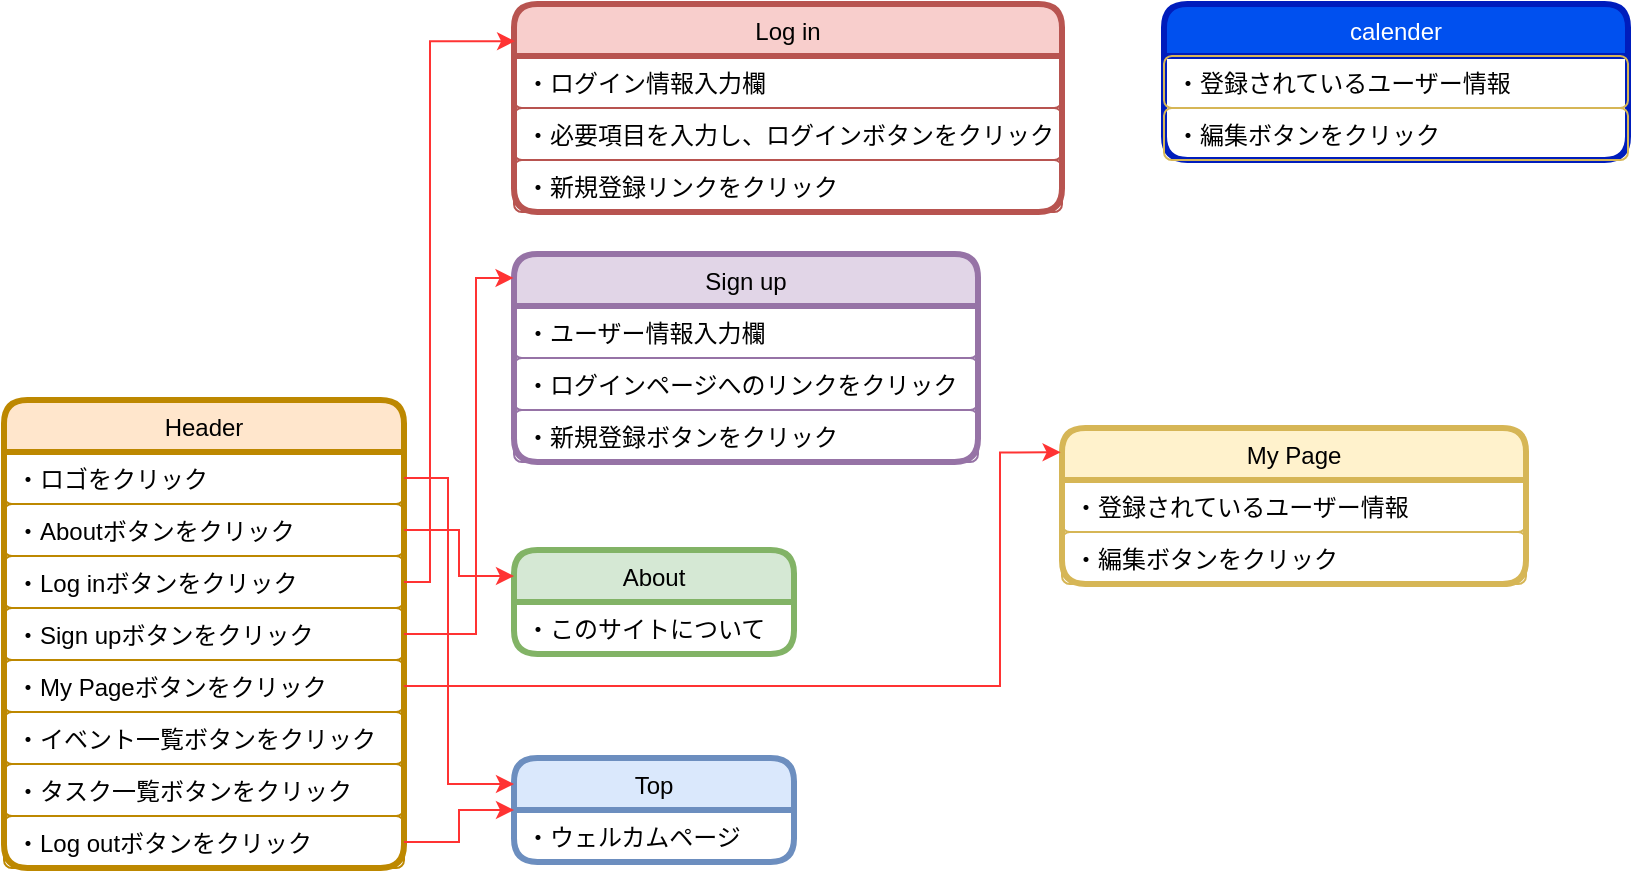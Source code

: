 <mxfile>
    <diagram id="Qnd2GNUHv-fDcFbU8rVS" name="ページ1">
        <mxGraphModel dx="990" dy="614" grid="0" gridSize="10" guides="1" tooltips="1" connect="1" arrows="1" fold="1" page="1" pageScale="1" pageWidth="1169" pageHeight="827" background="#ffffff" math="0" shadow="0">
            <root>
                <mxCell id="7RXzzW3xQ9l9ULZc5Kob-0"/>
                <mxCell id="7RXzzW3xQ9l9ULZc5Kob-1" parent="7RXzzW3xQ9l9ULZc5Kob-0"/>
                <mxCell id="NTu9omubN2moPuGAKBJW-5" value="Header" style="swimlane;fontStyle=0;childLayout=stackLayout;horizontal=1;startSize=26;horizontalStack=0;resizeParent=1;resizeParentMax=0;resizeLast=0;collapsible=1;marginBottom=0;fillColor=#ffe6cc;strokeColor=#BD8800;strokeWidth=3;rounded=1;fontColor=#000000;" parent="7RXzzW3xQ9l9ULZc5Kob-1" vertex="1">
                    <mxGeometry x="24" y="211" width="200" height="234" as="geometry"/>
                </mxCell>
                <mxCell id="NTu9omubN2moPuGAKBJW-6" value="・ロゴをクリック" style="text;fillColor=none;align=left;verticalAlign=top;spacingLeft=4;spacingRight=4;overflow=hidden;rotatable=0;points=[[0,0.5],[1,0.5]];portConstraint=eastwest;perimeterSpacing=0;strokeWidth=1;rounded=1;glass=0;sketch=0;fontColor=#000000;labelBorderColor=none;strokeColor=#BD8800;" parent="NTu9omubN2moPuGAKBJW-5" vertex="1">
                    <mxGeometry y="26" width="200" height="26" as="geometry"/>
                </mxCell>
                <mxCell id="NTu9omubN2moPuGAKBJW-7" value="・Aboutボタンをクリック" style="text;strokeColor=#BD8800;fillColor=none;align=left;verticalAlign=top;spacingLeft=4;spacingRight=4;overflow=hidden;rotatable=0;points=[[0,0.5],[1,0.5]];portConstraint=eastwest;rounded=1;fontColor=#000000;" parent="NTu9omubN2moPuGAKBJW-5" vertex="1">
                    <mxGeometry y="52" width="200" height="26" as="geometry"/>
                </mxCell>
                <mxCell id="NTu9omubN2moPuGAKBJW-8" value="・Log inボタンをクリック" style="text;fillColor=none;align=left;verticalAlign=top;spacingLeft=4;spacingRight=4;overflow=hidden;rotatable=0;points=[[0,0.5],[1,0.5]];portConstraint=eastwest;rounded=1;fontColor=#000000;strokeColor=#BD8800;" parent="NTu9omubN2moPuGAKBJW-5" vertex="1">
                    <mxGeometry y="78" width="200" height="26" as="geometry"/>
                </mxCell>
                <mxCell id="4" value="・Sign upボタンをクリック" style="text;fillColor=none;align=left;verticalAlign=top;spacingLeft=4;spacingRight=4;overflow=hidden;rotatable=0;points=[[0,0.5],[1,0.5]];portConstraint=eastwest;rounded=1;fontColor=#000000;strokeColor=#BD8800;" parent="NTu9omubN2moPuGAKBJW-5" vertex="1">
                    <mxGeometry y="104" width="200" height="26" as="geometry"/>
                </mxCell>
                <mxCell id="5" value="・My Pageボタンをクリック" style="text;fillColor=none;align=left;verticalAlign=top;spacingLeft=4;spacingRight=4;overflow=hidden;rotatable=0;points=[[0,0.5],[1,0.5]];portConstraint=eastwest;rounded=1;fontColor=#000000;strokeColor=#BD8800;" parent="NTu9omubN2moPuGAKBJW-5" vertex="1">
                    <mxGeometry y="130" width="200" height="26" as="geometry"/>
                </mxCell>
                <mxCell id="6" value="・イベント一覧ボタンをクリック" style="text;fillColor=none;align=left;verticalAlign=top;spacingLeft=4;spacingRight=4;overflow=hidden;rotatable=0;points=[[0,0.5],[1,0.5]];portConstraint=eastwest;rounded=1;fontColor=#000000;strokeColor=#BD8800;" parent="NTu9omubN2moPuGAKBJW-5" vertex="1">
                    <mxGeometry y="156" width="200" height="26" as="geometry"/>
                </mxCell>
                <mxCell id="7" value="・タスク一覧ボタンをクリック" style="text;fillColor=none;align=left;verticalAlign=top;spacingLeft=4;spacingRight=4;overflow=hidden;rotatable=0;points=[[0,0.5],[1,0.5]];portConstraint=eastwest;rounded=1;fontColor=#000000;strokeColor=#BD8800;" parent="NTu9omubN2moPuGAKBJW-5" vertex="1">
                    <mxGeometry y="182" width="200" height="26" as="geometry"/>
                </mxCell>
                <mxCell id="8" value="・Log outボタンをクリック" style="text;fillColor=none;align=left;verticalAlign=top;spacingLeft=4;spacingRight=4;overflow=hidden;rotatable=0;points=[[0,0.5],[1,0.5]];portConstraint=eastwest;rounded=1;fontColor=#000000;strokeColor=#BD8800;" parent="NTu9omubN2moPuGAKBJW-5" vertex="1">
                    <mxGeometry y="208" width="200" height="26" as="geometry"/>
                </mxCell>
                <mxCell id="15" value="Top" style="swimlane;fontStyle=0;childLayout=stackLayout;horizontal=1;startSize=26;fillColor=#dae8fc;horizontalStack=0;resizeParent=1;resizeParentMax=0;resizeLast=0;collapsible=1;marginBottom=0;glass=0;sketch=0;strokeColor=#6c8ebf;rounded=1;fontColor=#000000;strokeWidth=3;" parent="7RXzzW3xQ9l9ULZc5Kob-1" vertex="1">
                    <mxGeometry x="279" y="390" width="140" height="52" as="geometry">
                        <mxRectangle x="277" y="393" width="46" height="26" as="alternateBounds"/>
                    </mxGeometry>
                </mxCell>
                <mxCell id="42" value="・ウェルカムページ" style="text;strokeColor=none;fillColor=none;align=left;verticalAlign=top;spacingLeft=4;spacingRight=4;overflow=hidden;rotatable=0;points=[[0,0.5],[1,0.5]];portConstraint=eastwest;rounded=1;glass=0;sketch=0;fontColor=#000000;" parent="15" vertex="1">
                    <mxGeometry y="26" width="140" height="26" as="geometry"/>
                </mxCell>
                <mxCell id="19" style="edgeStyle=orthogonalEdgeStyle;rounded=0;orthogonalLoop=1;jettySize=auto;html=1;exitX=1;exitY=0.5;exitDx=0;exitDy=0;entryX=0;entryY=0.5;entryDx=0;entryDy=0;fontColor=#000000;strokeColor=#FF3333;" parent="7RXzzW3xQ9l9ULZc5Kob-1" source="8" target="15" edge="1">
                    <mxGeometry relative="1" as="geometry"/>
                </mxCell>
                <mxCell id="20" style="edgeStyle=orthogonalEdgeStyle;rounded=0;orthogonalLoop=1;jettySize=auto;html=1;exitX=1;exitY=0.5;exitDx=0;exitDy=0;fontColor=#000000;strokeColor=#FF3333;entryX=0;entryY=0.25;entryDx=0;entryDy=0;" parent="7RXzzW3xQ9l9ULZc5Kob-1" source="NTu9omubN2moPuGAKBJW-6" target="15" edge="1">
                    <mxGeometry relative="1" as="geometry">
                        <mxPoint x="376" y="360" as="targetPoint"/>
                        <Array as="points">
                            <mxPoint x="246" y="250"/>
                            <mxPoint x="246" y="403"/>
                        </Array>
                    </mxGeometry>
                </mxCell>
                <mxCell id="21" value="About" style="swimlane;fontStyle=0;childLayout=stackLayout;horizontal=1;startSize=26;fillColor=#d5e8d4;horizontalStack=0;resizeParent=1;resizeParentMax=0;resizeLast=0;collapsible=1;marginBottom=0;glass=0;sketch=0;strokeColor=#82b366;rounded=1;strokeWidth=3;fontColor=#000000;" parent="7RXzzW3xQ9l9ULZc5Kob-1" vertex="1">
                    <mxGeometry x="279" y="286" width="140" height="52" as="geometry">
                        <mxRectangle x="277" y="393" width="46" height="26" as="alternateBounds"/>
                    </mxGeometry>
                </mxCell>
                <mxCell id="41" value="・このサイトについて" style="text;strokeColor=none;fillColor=none;align=left;verticalAlign=top;spacingLeft=4;spacingRight=4;overflow=hidden;rotatable=0;points=[[0,0.5],[1,0.5]];portConstraint=eastwest;rounded=1;glass=0;sketch=0;fontColor=#000000;" parent="21" vertex="1">
                    <mxGeometry y="26" width="140" height="26" as="geometry"/>
                </mxCell>
                <mxCell id="22" style="edgeStyle=orthogonalEdgeStyle;rounded=0;orthogonalLoop=1;jettySize=auto;html=1;exitX=1;exitY=0.5;exitDx=0;exitDy=0;entryX=0;entryY=0.25;entryDx=0;entryDy=0;fontColor=#000000;strokeColor=#FF3333;" parent="7RXzzW3xQ9l9ULZc5Kob-1" source="NTu9omubN2moPuGAKBJW-7" target="21" edge="1">
                    <mxGeometry relative="1" as="geometry"/>
                </mxCell>
                <mxCell id="26" value="Log in" style="swimlane;fontStyle=0;childLayout=stackLayout;horizontal=1;startSize=26;fillColor=#f8cecc;horizontalStack=0;resizeParent=1;resizeParentMax=0;resizeLast=0;collapsible=1;marginBottom=0;rounded=1;glass=0;sketch=0;strokeWidth=3;fontColor=#000000;strokeColor=#B85450;" parent="7RXzzW3xQ9l9ULZc5Kob-1" vertex="1">
                    <mxGeometry x="279" y="13" width="274" height="104" as="geometry">
                        <mxRectangle x="212" y="53" width="60" height="26" as="alternateBounds"/>
                    </mxGeometry>
                </mxCell>
                <mxCell id="27" value="・ログイン情報入力欄" style="text;fillColor=none;align=left;verticalAlign=top;spacingLeft=4;spacingRight=4;overflow=hidden;rotatable=0;points=[[0,0.5],[1,0.5]];portConstraint=eastwest;fontColor=#000000;strokeColor=#B85450;rounded=1;" parent="26" vertex="1">
                    <mxGeometry y="26" width="274" height="26" as="geometry"/>
                </mxCell>
                <mxCell id="28" value="・必要項目を入力し、ログインボタンをクリック" style="text;fillColor=none;align=left;verticalAlign=top;spacingLeft=4;spacingRight=4;overflow=hidden;rotatable=0;points=[[0,0.5],[1,0.5]];portConstraint=eastwest;fontColor=#000000;strokeColor=#B85450;rounded=1;" parent="26" vertex="1">
                    <mxGeometry y="52" width="274" height="26" as="geometry"/>
                </mxCell>
                <mxCell id="29" value="・新規登録リンクをクリック" style="text;fillColor=none;align=left;verticalAlign=top;spacingLeft=4;spacingRight=4;overflow=hidden;rotatable=0;points=[[0,0.5],[1,0.5]];portConstraint=eastwest;fontColor=#000000;strokeColor=#B85450;rounded=1;" parent="26" vertex="1">
                    <mxGeometry y="78" width="274" height="26" as="geometry"/>
                </mxCell>
                <mxCell id="30" style="edgeStyle=orthogonalEdgeStyle;rounded=0;orthogonalLoop=1;jettySize=auto;html=1;exitX=1;exitY=0.5;exitDx=0;exitDy=0;entryX=0.002;entryY=0.179;entryDx=0;entryDy=0;entryPerimeter=0;fontColor=#000000;strokeColor=#FF3333;" parent="7RXzzW3xQ9l9ULZc5Kob-1" source="NTu9omubN2moPuGAKBJW-8" target="26" edge="1">
                    <mxGeometry relative="1" as="geometry">
                        <Array as="points">
                            <mxPoint x="237" y="302"/>
                            <mxPoint x="237" y="32"/>
                        </Array>
                    </mxGeometry>
                </mxCell>
                <mxCell id="31" value="Sign up" style="swimlane;fontStyle=0;childLayout=stackLayout;horizontal=1;startSize=26;fillColor=#e1d5e7;horizontalStack=0;resizeParent=1;resizeParentMax=0;resizeLast=0;collapsible=1;marginBottom=0;rounded=1;glass=0;sketch=0;strokeWidth=3;fontColor=#000000;strokeColor=#9673A6;" parent="7RXzzW3xQ9l9ULZc5Kob-1" vertex="1">
                    <mxGeometry x="279" y="138" width="232" height="104" as="geometry">
                        <mxRectangle x="212" y="53" width="60" height="26" as="alternateBounds"/>
                    </mxGeometry>
                </mxCell>
                <mxCell id="32" value="・ユーザー情報入力欄" style="text;fillColor=none;align=left;verticalAlign=top;spacingLeft=4;spacingRight=4;overflow=hidden;rotatable=0;points=[[0,0.5],[1,0.5]];portConstraint=eastwest;fontColor=#000000;rounded=1;strokeColor=#9673A6;" parent="31" vertex="1">
                    <mxGeometry y="26" width="232" height="26" as="geometry"/>
                </mxCell>
                <mxCell id="33" value="・ログインページへのリンクをクリック" style="text;fillColor=none;align=left;verticalAlign=top;spacingLeft=4;spacingRight=4;overflow=hidden;rotatable=0;points=[[0,0.5],[1,0.5]];portConstraint=eastwest;fontColor=#000000;rounded=1;strokeColor=#9673A6;" parent="31" vertex="1">
                    <mxGeometry y="52" width="232" height="26" as="geometry"/>
                </mxCell>
                <mxCell id="34" value="・新規登録ボタンをクリック" style="text;fillColor=none;align=left;verticalAlign=top;spacingLeft=4;spacingRight=4;overflow=hidden;rotatable=0;points=[[0,0.5],[1,0.5]];portConstraint=eastwest;fontColor=#000000;rounded=1;strokeColor=#9673A6;" parent="31" vertex="1">
                    <mxGeometry y="78" width="232" height="26" as="geometry"/>
                </mxCell>
                <mxCell id="35" style="edgeStyle=orthogonalEdgeStyle;rounded=0;orthogonalLoop=1;jettySize=auto;html=1;exitX=1;exitY=0.5;exitDx=0;exitDy=0;entryX=-0.001;entryY=0.115;entryDx=0;entryDy=0;entryPerimeter=0;fontColor=#000000;strokeColor=#FF3333;" parent="7RXzzW3xQ9l9ULZc5Kob-1" source="4" target="31" edge="1">
                    <mxGeometry relative="1" as="geometry">
                        <Array as="points">
                            <mxPoint x="260" y="328"/>
                            <mxPoint x="260" y="150"/>
                        </Array>
                    </mxGeometry>
                </mxCell>
                <mxCell id="36" value="My Page" style="swimlane;fontStyle=0;childLayout=stackLayout;horizontal=1;startSize=26;fillColor=#fff2cc;horizontalStack=0;resizeParent=1;resizeParentMax=0;resizeLast=0;collapsible=1;marginBottom=0;rounded=1;glass=0;sketch=0;strokeWidth=3;fontColor=#000000;strokeColor=#D6B656;" parent="7RXzzW3xQ9l9ULZc5Kob-1" vertex="1">
                    <mxGeometry x="553" y="225" width="232" height="78" as="geometry">
                        <mxRectangle x="212" y="53" width="60" height="26" as="alternateBounds"/>
                    </mxGeometry>
                </mxCell>
                <mxCell id="37" value="・登録されているユーザー情報" style="text;fillColor=none;align=left;verticalAlign=top;spacingLeft=4;spacingRight=4;overflow=hidden;rotatable=0;points=[[0,0.5],[1,0.5]];portConstraint=eastwest;fontColor=#000000;rounded=1;strokeColor=#D6B656;" parent="36" vertex="1">
                    <mxGeometry y="26" width="232" height="26" as="geometry"/>
                </mxCell>
                <mxCell id="38" value="・編集ボタンをクリック" style="text;fillColor=none;align=left;verticalAlign=top;spacingLeft=4;spacingRight=4;overflow=hidden;rotatable=0;points=[[0,0.5],[1,0.5]];portConstraint=eastwest;fontColor=#000000;rounded=1;strokeColor=#D6B656;" parent="36" vertex="1">
                    <mxGeometry y="52" width="232" height="26" as="geometry"/>
                </mxCell>
                <mxCell id="40" style="edgeStyle=orthogonalEdgeStyle;rounded=0;orthogonalLoop=1;jettySize=auto;html=1;exitX=1;exitY=0.5;exitDx=0;exitDy=0;entryX=-0.003;entryY=0.156;entryDx=0;entryDy=0;entryPerimeter=0;fontColor=#000000;strokeColor=#FF3333;" parent="7RXzzW3xQ9l9ULZc5Kob-1" source="5" target="36" edge="1">
                    <mxGeometry relative="1" as="geometry">
                        <Array as="points">
                            <mxPoint x="522" y="354"/>
                            <mxPoint x="522" y="237"/>
                        </Array>
                    </mxGeometry>
                </mxCell>
                <mxCell id="43" value="calender" style="swimlane;fontStyle=0;childLayout=stackLayout;horizontal=1;startSize=26;fillColor=#0050ef;horizontalStack=0;resizeParent=1;resizeParentMax=0;resizeLast=0;collapsible=1;marginBottom=0;rounded=1;glass=0;sketch=0;strokeWidth=3;fontColor=#ffffff;strokeColor=#001DBC;" vertex="1" parent="7RXzzW3xQ9l9ULZc5Kob-1">
                    <mxGeometry x="604" y="13" width="232" height="78" as="geometry">
                        <mxRectangle x="212" y="53" width="60" height="26" as="alternateBounds"/>
                    </mxGeometry>
                </mxCell>
                <mxCell id="44" value="・登録されているユーザー情報" style="text;fillColor=none;align=left;verticalAlign=top;spacingLeft=4;spacingRight=4;overflow=hidden;rotatable=0;points=[[0,0.5],[1,0.5]];portConstraint=eastwest;fontColor=#000000;rounded=1;strokeColor=#D6B656;" vertex="1" parent="43">
                    <mxGeometry y="26" width="232" height="26" as="geometry"/>
                </mxCell>
                <mxCell id="45" value="・編集ボタンをクリック" style="text;fillColor=none;align=left;verticalAlign=top;spacingLeft=4;spacingRight=4;overflow=hidden;rotatable=0;points=[[0,0.5],[1,0.5]];portConstraint=eastwest;fontColor=#000000;rounded=1;strokeColor=#D6B656;" vertex="1" parent="43">
                    <mxGeometry y="52" width="232" height="26" as="geometry"/>
                </mxCell>
            </root>
        </mxGraphModel>
    </diagram>
</mxfile>